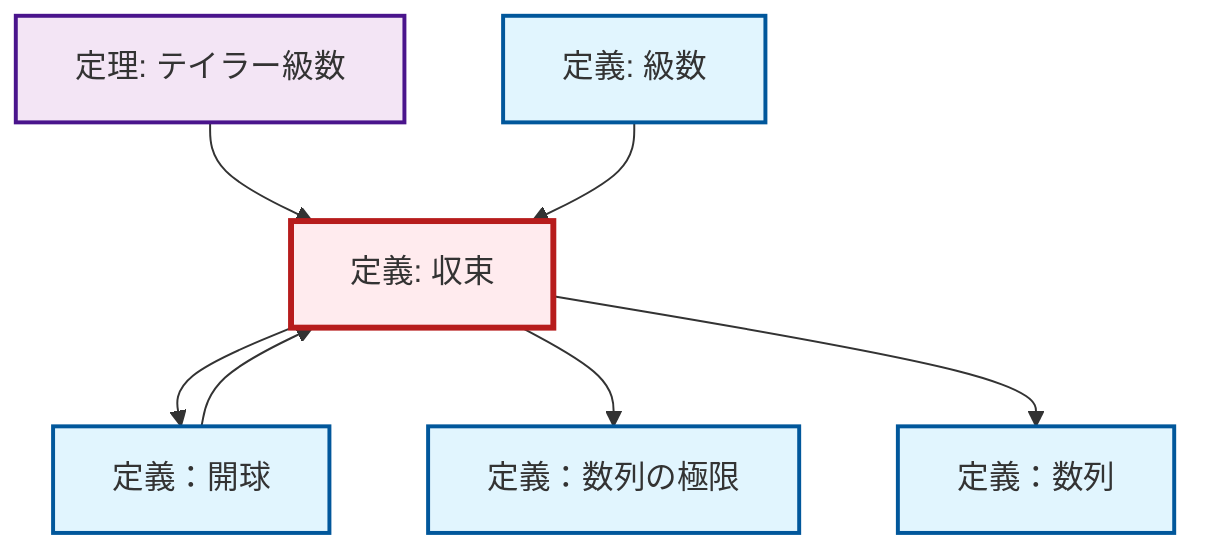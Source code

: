 graph TD
    classDef definition fill:#e1f5fe,stroke:#01579b,stroke-width:2px
    classDef theorem fill:#f3e5f5,stroke:#4a148c,stroke-width:2px
    classDef axiom fill:#fff3e0,stroke:#e65100,stroke-width:2px
    classDef example fill:#e8f5e9,stroke:#1b5e20,stroke-width:2px
    classDef current fill:#ffebee,stroke:#b71c1c,stroke-width:3px
    def-limit["定義：数列の極限"]:::definition
    def-sequence["定義：数列"]:::definition
    def-series["定義: 級数"]:::definition
    def-convergence["定義: 収束"]:::definition
    def-open-ball["定義：開球"]:::definition
    thm-taylor-series["定理: テイラー級数"]:::theorem
    def-convergence --> def-open-ball
    def-convergence --> def-limit
    def-open-ball --> def-convergence
    thm-taylor-series --> def-convergence
    def-convergence --> def-sequence
    def-series --> def-convergence
    class def-convergence current